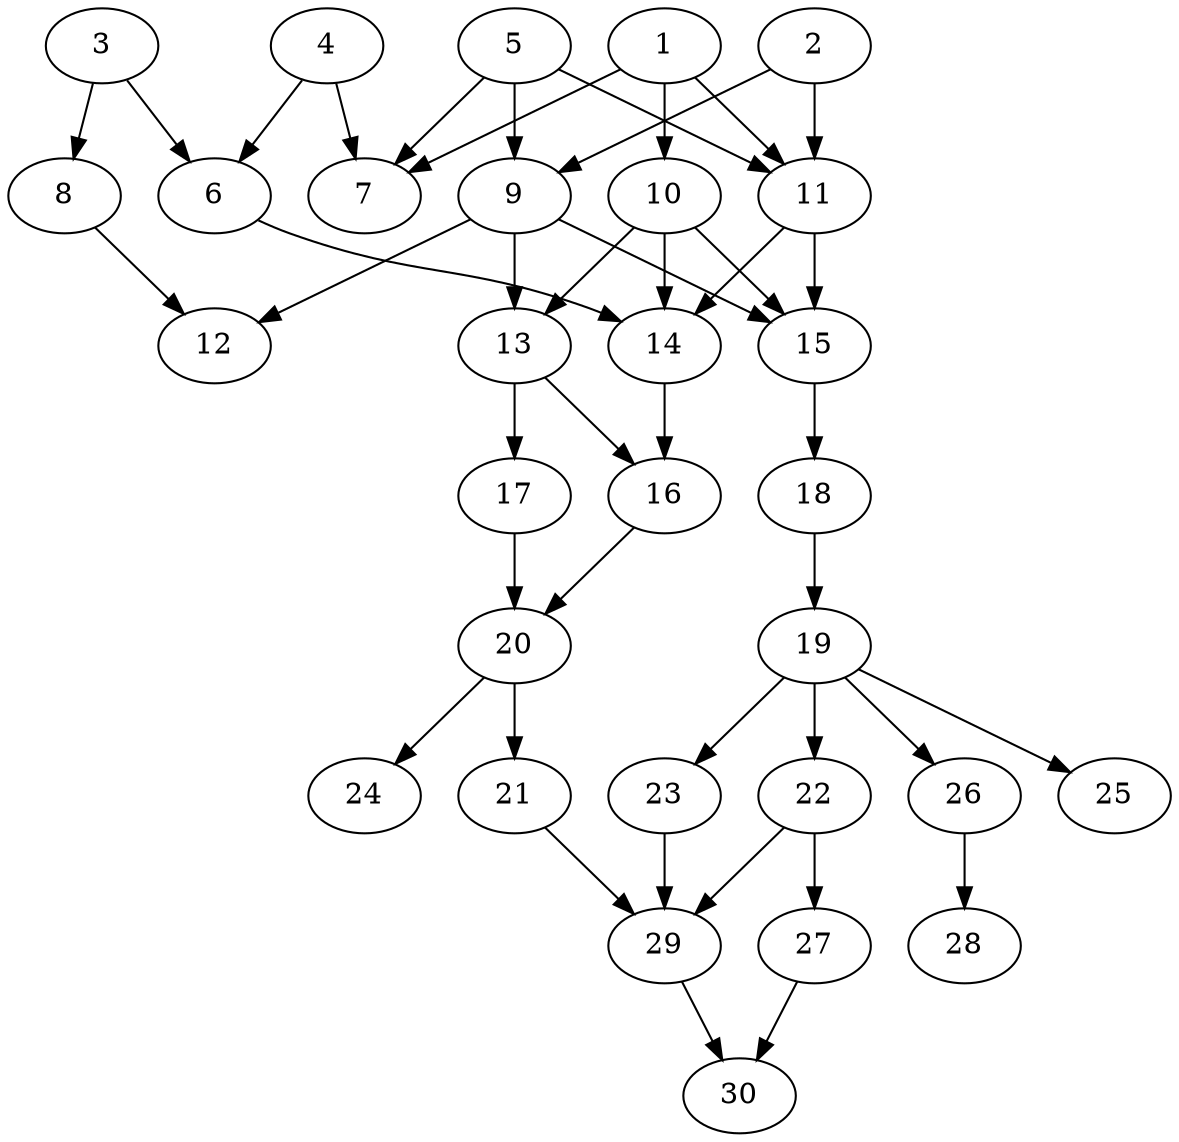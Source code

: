 // DAG automatically generated by daggen at Fri Jul 29 10:40:31 2022
// daggen.exe --dot -n 30 --ccr 0.5 --fat 0.5 --regular 0.5 --density 0.5 -o data\30/random_30_52.gv 
digraph G {
  1 [compute_size="449563153938", trans_size="88139", result_size="13312", ram="14986208",alpha="0.18"]
  1 -> 7 [size ="13312"]
  1 -> 10 [size ="13312"]
  1 -> 11 [size ="13312"]
  2 [compute_size="1607417856", trans_size="170714", result_size="70656", ram="30255968",alpha="0.03"]
  2 -> 9 [size ="70656"]
  2 -> 11 [size ="70656"]
  3 [compute_size="549755813888", trans_size="259683", result_size="91136", ram="38765216",alpha="0.17"]
  3 -> 6 [size ="91136"]
  3 -> 8 [size ="91136"]
  4 [compute_size="8589934592", trans_size="561564", result_size="70656", ram="22527632",alpha="0.16"]
  4 -> 6 [size ="70656"]
  4 -> 7 [size ="70656"]
  5 [compute_size="6706757632", trans_size="151597", result_size="74752", ram="32296160",alpha="0.03"]
  5 -> 7 [size ="74752"]
  5 -> 9 [size ="74752"]
  5 -> 11 [size ="74752"]
  6 [compute_size="25167200256", trans_size="486757", result_size="54272", ram="11856224",alpha="0.02"]
  6 -> 14 [size ="54272"]
  7 [compute_size="2070853632", trans_size="302202", result_size="0", ram="41890448",alpha="0.18"]
  8 [compute_size="272744478609", trans_size="492000", result_size="1024", ram="16096592",alpha="0.14"]
  8 -> 12 [size ="1024"]
  9 [compute_size="1073741824000", trans_size="447500", result_size="1024", ram="11330336",alpha="0.17"]
  9 -> 12 [size ="1024"]
  9 -> 13 [size ="1024"]
  9 -> 15 [size ="1024"]
  10 [compute_size="782757789696", trans_size="857435", result_size="54272", ram="16744448",alpha="0.19"]
  10 -> 13 [size ="54272"]
  10 -> 14 [size ="54272"]
  10 -> 15 [size ="54272"]
  11 [compute_size="26303135744", trans_size="830517", result_size="91136", ram="8928992",alpha="0.19"]
  11 -> 14 [size ="91136"]
  11 -> 15 [size ="91136"]
  12 [compute_size="622478491648", trans_size="27462", result_size="0", ram="43114880",alpha="0.14"]
  13 [compute_size="657761788852", trans_size="902351", result_size="54272", ram="11884736",alpha="0.10"]
  13 -> 16 [size ="54272"]
  13 -> 17 [size ="54272"]
  14 [compute_size="1220288512", trans_size="989306", result_size="70656", ram="9260048",alpha="0.04"]
  14 -> 16 [size ="70656"]
  15 [compute_size="742899712", trans_size="423043", result_size="70656", ram="8648624",alpha="0.14"]
  15 -> 18 [size ="70656"]
  16 [compute_size="549755813888", trans_size="491680", result_size="91136", ram="25426352",alpha="0.19"]
  16 -> 20 [size ="91136"]
  17 [compute_size="368293445632", trans_size="114385", result_size="9216", ram="12196784",alpha="0.01"]
  17 -> 20 [size ="9216"]
  18 [compute_size="66746466726", trans_size="419751", result_size="29696", ram="11336672",alpha="0.02"]
  18 -> 19 [size ="29696"]
  19 [compute_size="1073741824000", trans_size="587810", result_size="1024", ram="18230240",alpha="0.09"]
  19 -> 22 [size ="1024"]
  19 -> 23 [size ="1024"]
  19 -> 25 [size ="1024"]
  19 -> 26 [size ="1024"]
  20 [compute_size="672049397760", trans_size="504212", result_size="91136", ram="7850288",alpha="0.10"]
  20 -> 21 [size ="91136"]
  20 -> 24 [size ="91136"]
  21 [compute_size="549755813888", trans_size="890043", result_size="91136", ram="20272016",alpha="0.09"]
  21 -> 29 [size ="91136"]
  22 [compute_size="820694770627", trans_size="157863", result_size="54272", ram="14292416",alpha="0.08"]
  22 -> 27 [size ="54272"]
  22 -> 29 [size ="54272"]
  23 [compute_size="94478835672", trans_size="626812", result_size="13312", ram="11868896",alpha="0.17"]
  23 -> 29 [size ="13312"]
  24 [compute_size="739713024", trans_size="43830", result_size="0", ram="21323792",alpha="0.08"]
  25 [compute_size="134217728000", trans_size="722015", result_size="0", ram="35955200",alpha="0.04"]
  26 [compute_size="409694557749", trans_size="789853", result_size="9216", ram="939296",alpha="0.16"]
  26 -> 28 [size ="9216"]
  27 [compute_size="8589934592", trans_size="488164", result_size="70656", ram="3963152",alpha="0.10"]
  27 -> 30 [size ="70656"]
  28 [compute_size="368293445632", trans_size="976263", result_size="0", ram="4433600",alpha="0.16"]
  29 [compute_size="15730163712", trans_size="730103", result_size="13312", ram="19513280",alpha="0.03"]
  29 -> 30 [size ="13312"]
  30 [compute_size="206710882212", trans_size="191654", result_size="0", ram="26072624",alpha="0.16"]
}
